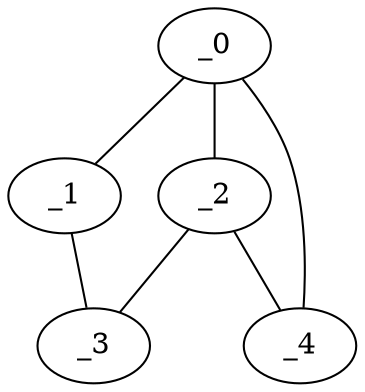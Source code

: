 graph FP1_0058 {
	_0	 [x="0.858144",
		y="2.76129"];
	_1	 [x="0.7511",
		y="0.665236"];
	_0 -- _1;
	_2	 [x="0.615904",
		y="1.89048"];
	_0 -- _2;
	_4	 [x="1.82385",
		y="2.65843"];
	_0 -- _4;
	_3	 [x="1.41694",
		y="1.37454"];
	_1 -- _3;
	_2 -- _3;
	_2 -- _4;
}
